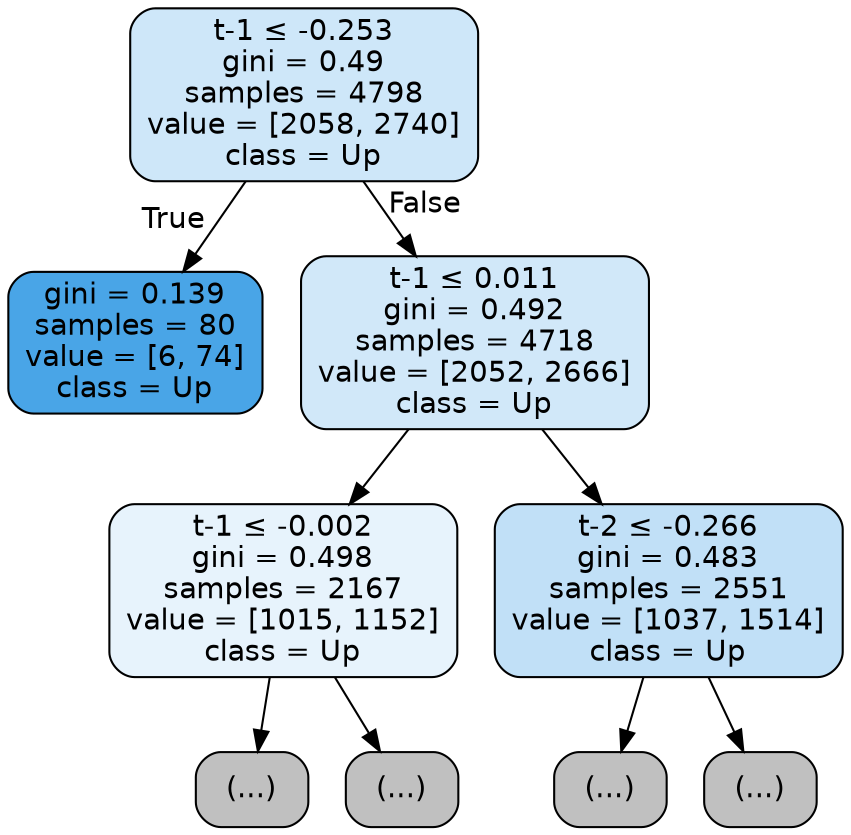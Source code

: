 digraph Tree {
node [shape=box, style="filled, rounded", color="black", fontname="helvetica"] ;
edge [fontname="helvetica"] ;
0 [label=<t-1 &le; -0.253<br/>gini = 0.49<br/>samples = 4798<br/>value = [2058, 2740]<br/>class = Up>, fillcolor="#cee7f9"] ;
1 [label=<gini = 0.139<br/>samples = 80<br/>value = [6, 74]<br/>class = Up>, fillcolor="#49a5e7"] ;
0 -> 1 [labeldistance=2.5, labelangle=45, headlabel="True"] ;
2 [label=<t-1 &le; 0.011<br/>gini = 0.492<br/>samples = 4718<br/>value = [2052, 2666]<br/>class = Up>, fillcolor="#d1e8f9"] ;
0 -> 2 [labeldistance=2.5, labelangle=-45, headlabel="False"] ;
3 [label=<t-1 &le; -0.002<br/>gini = 0.498<br/>samples = 2167<br/>value = [1015, 1152]<br/>class = Up>, fillcolor="#e7f3fc"] ;
2 -> 3 ;
4 [label="(...)", fillcolor="#C0C0C0"] ;
3 -> 4 ;
9 [label="(...)", fillcolor="#C0C0C0"] ;
3 -> 9 ;
10 [label=<t-2 &le; -0.266<br/>gini = 0.483<br/>samples = 2551<br/>value = [1037, 1514]<br/>class = Up>, fillcolor="#c1e0f7"] ;
2 -> 10 ;
11 [label="(...)", fillcolor="#C0C0C0"] ;
10 -> 11 ;
12 [label="(...)", fillcolor="#C0C0C0"] ;
10 -> 12 ;
}